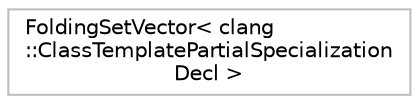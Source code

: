 digraph "Graphical Class Hierarchy"
{
 // LATEX_PDF_SIZE
  bgcolor="transparent";
  edge [fontname="Helvetica",fontsize="10",labelfontname="Helvetica",labelfontsize="10"];
  node [fontname="Helvetica",fontsize="10",shape=record];
  rankdir="LR";
  Node0 [label="FoldingSetVector\< clang\l::ClassTemplatePartialSpecialization\lDecl \>",height=0.2,width=0.4,color="grey75",tooltip=" "];
}
